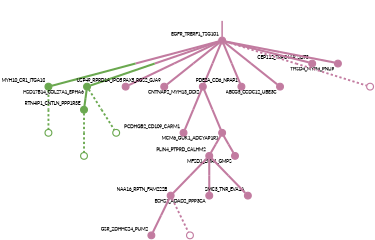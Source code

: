 strict digraph  {
graph[splines=false]; nodesep=0.7; rankdir=TB; ranksep=0.6; forcelabels=true; dpi=600; size=2.5;
0 [color="#6aa84fff", fillcolor="#6aa84fff", fixedsize=true, fontname=Lato, fontsize="12pt", height="0.25", label="", penwidth=3, shape=circle, style=filled, xlabel=MYH10_CR1_ITGA10];
19 [color="#6aa84fff", fillcolor="#6aa84fff", fixedsize=true, fontname=Lato, fontsize="12pt", height="0.25", label="", penwidth=3, shape=circle, style=solid, xlabel=""];
1 [color="#c27ba0ff", fillcolor="#c27ba0ff", fixedsize=true, fontname=Lato, fontsize="12pt", height="0.25", label="", penwidth=3, shape=circle, style=filled, xlabel=EGFR_TRERF1_TSG101];
3 [color="#6aa84fff", fillcolor="#6aa84fff", fixedsize=true, fontname=Lato, fontsize="12pt", height="0.25", label="", penwidth=3, shape=circle, style=filled, xlabel=HSD17B14_COL27A1_EPHA6];
4 [color="#c27ba0ff", fillcolor="#c27ba0ff", fixedsize=true, fontname=Lato, fontsize="12pt", height="0.25", label="", penwidth=3, shape=circle, style=filled, xlabel=USP49_RPRD1A_IPO5];
5 [color="#c27ba0ff", fillcolor="#c27ba0ff", fixedsize=true, fontname=Lato, fontsize="12pt", height="0.25", label="", penwidth=3, shape=circle, style=filled, xlabel=PAX5_RGS2_GJA9];
6 [color="#c27ba0ff", fillcolor="#c27ba0ff", fixedsize=true, fontname=Lato, fontsize="12pt", height="0.25", label="", penwidth=3, shape=circle, style=filled, xlabel=CNTNAP2_MYH13_DDI2];
8 [color="#c27ba0ff", fillcolor="#c27ba0ff", fixedsize=true, fontname=Lato, fontsize="12pt", height="0.25", label="", penwidth=3, shape=circle, style=filled, xlabel=PDE2A_CD6_NPAP1];
11 [color="#c27ba0ff", fillcolor="#c27ba0ff", fixedsize=true, fontname=Lato, fontsize="12pt", height="0.25", label="", penwidth=3, shape=circle, style=filled, xlabel=ABCG5_CCDC12_UBE3C];
14 [color="#c27ba0ff", fillcolor="#c27ba0ff", fixedsize=true, fontname=Lato, fontsize="12pt", height="0.25", label="", penwidth=3, shape=circle, style=filled, xlabel=CEP112_TRPC4AP_SLIT3];
16 [color="#c27ba0ff", fillcolor="#c27ba0ff", fixedsize=true, fontname=Lato, fontsize="12pt", height="0.25", label="", penwidth=3, shape=circle, style=filled, xlabel=THSD4_MYH4_PNLIP];
22 [color="#c27ba0ff", fillcolor="#c27ba0ff", fixedsize=true, fontname=Lato, fontsize="12pt", height="0.25", label="", penwidth=3, shape=circle, style=solid, xlabel=""];
15 [color="#6aa84fff", fillcolor="#6aa84fff", fixedsize=true, fontname=Lato, fontsize="12pt", height="0.25", label="", penwidth=3, shape=circle, style=filled, xlabel=RTN4IP1_CNTLN_PPP1R3E];
20 [color="#6aa84fff", fillcolor="#6aa84fff", fixedsize=true, fontname=Lato, fontsize="12pt", height="0.25", label="", penwidth=3, shape=circle, style=solid, xlabel=""];
2 [color="#c27ba0ff", fillcolor="#c27ba0ff", fixedsize=true, fontname=Lato, fontsize="12pt", height="0.25", label="", penwidth=3, shape=circle, style=filled, xlabel=PCDHGB2_CD109_CARM1];
9 [color="#c27ba0ff", fillcolor="#c27ba0ff", fixedsize=true, fontname=Lato, fontsize="12pt", height="0.25", label="", penwidth=3, shape=circle, style=filled, xlabel=MCM6_GUK1_ADCYAP1R1];
17 [color="#c27ba0ff", fillcolor="#c27ba0ff", fixedsize=true, fontname=Lato, fontsize="12pt", height="0.25", label="", penwidth=3, shape=circle, style=filled, xlabel=PLIN4_PTPRD_CALHM2];
18 [color="#c27ba0ff", fillcolor="#c27ba0ff", fixedsize=true, fontname=Lato, fontsize="12pt", height="0.25", label="", penwidth=3, shape=circle, style=filled, xlabel=MFSD1_EMR1_GMPS];
10 [color="#c27ba0ff", fillcolor="#c27ba0ff", fixedsize=true, fontname=Lato, fontsize="12pt", height="0.25", label="", penwidth=3, shape=circle, style=filled, xlabel=NAA16_RPTN_FAM222B];
12 [color="#c27ba0ff", fillcolor="#c27ba0ff", fixedsize=true, fontname=Lato, fontsize="12pt", height="0.25", label="", penwidth=3, shape=circle, style=filled, xlabel=GSR_ZDHHC24_PUM2];
23 [color="#c27ba0ff", fillcolor="#c27ba0ff", fixedsize=true, fontname=Lato, fontsize="12pt", height="0.25", label="", penwidth=3, shape=circle, style=solid, xlabel=""];
21 [color="#6aa84fff", fillcolor="#6aa84fff", fixedsize=true, fontname=Lato, fontsize="12pt", height="0.25", label="", penwidth=3, shape=circle, style=solid, xlabel=""];
7 [color="#c27ba0ff", fillcolor="#c27ba0ff", fixedsize=true, fontname=Lato, fontsize="12pt", height="0.25", label="", penwidth=3, shape=circle, style=filled, xlabel=ECHS1_ADAD2_PPP3CA];
13 [color="#c27ba0ff", fillcolor="#c27ba0ff", fixedsize=true, fontname=Lato, fontsize="12pt", height="0.25", label="", penwidth=3, shape=circle, style=filled, xlabel=SMC3_TNR_EVA1A];
normal [label="", penwidth=3, style=invis, xlabel=EGFR_TRERF1_TSG101];
0 -> 19  [arrowsize=0, color="#6aa84fff;0.5:#6aa84fff", minlen="2.0", penwidth=5, style=dashed];
1 -> 0  [arrowsize=0, color="#c27ba0ff;0.5:#6aa84fff", minlen="2.0", penwidth="5.5", style=solid];
1 -> 3  [arrowsize=0, color="#c27ba0ff;0.5:#6aa84fff", minlen="2.0", penwidth="5.5", style=solid];
1 -> 4  [arrowsize=0, color="#c27ba0ff;0.5:#c27ba0ff", minlen="2.0", penwidth="5.5", style=solid];
1 -> 5  [arrowsize=0, color="#c27ba0ff;0.5:#c27ba0ff", minlen="2.0", penwidth="5.5", style=solid];
1 -> 6  [arrowsize=0, color="#c27ba0ff;0.5:#c27ba0ff", minlen="2.0", penwidth="5.5", style=solid];
1 -> 8  [arrowsize=0, color="#c27ba0ff;0.5:#c27ba0ff", minlen="2.0", penwidth="5.5", style=solid];
1 -> 11  [arrowsize=0, color="#c27ba0ff;0.5:#c27ba0ff", minlen="2.0", penwidth="5.5", style=solid];
1 -> 14  [arrowsize=0, color="#c27ba0ff;0.5:#c27ba0ff", minlen="1.7999999523162842", penwidth="5.5", style=solid];
1 -> 16  [arrowsize=0, color="#c27ba0ff;0.5:#c27ba0ff", minlen="1.0", penwidth="5.5", style=solid];
1 -> 22  [arrowsize=0, color="#c27ba0ff;0.5:#c27ba0ff", minlen="2.0", penwidth=5, style=dashed];
3 -> 15  [arrowsize=0, color="#6aa84fff;0.5:#6aa84fff", minlen="1.399999976158142", penwidth="5.5", style=solid];
3 -> 20  [arrowsize=0, color="#6aa84fff;0.5:#6aa84fff", minlen="2.0", penwidth=5, style=dashed];
6 -> 2  [arrowsize=0, color="#c27ba0ff;0.5:#c27ba0ff", minlen="2.0", penwidth="5.5", style=solid];
6 -> 9  [arrowsize=0, color="#c27ba0ff;0.5:#c27ba0ff", minlen="2.0", penwidth="5.5", style=solid];
15 -> 21  [arrowsize=0, color="#6aa84fff;0.5:#6aa84fff", minlen="2.0", penwidth=5, style=dashed];
9 -> 17  [arrowsize=0, color="#c27ba0ff;0.5:#c27ba0ff", minlen="1.0", penwidth="5.5", style=solid];
9 -> 18  [arrowsize=0, color="#c27ba0ff;0.5:#c27ba0ff", minlen="1.0", penwidth="5.5", style=solid];
17 -> 7  [arrowsize=0, color="#c27ba0ff;0.5:#c27ba0ff", minlen="2.0", penwidth="5.5", style=solid];
17 -> 10  [arrowsize=0, color="#c27ba0ff;0.5:#c27ba0ff", minlen="2.0", penwidth="5.5", style=solid];
17 -> 13  [arrowsize=0, color="#c27ba0ff;0.5:#c27ba0ff", minlen="2.0", penwidth="5.5", style=solid];
10 -> 12  [arrowsize=0, color="#c27ba0ff;0.5:#c27ba0ff", minlen="2.0", penwidth="5.5", style=solid];
10 -> 23  [arrowsize=0, color="#c27ba0ff;0.5:#c27ba0ff", minlen="2.0", penwidth=5, style=dashed];
normal -> 1  [arrowsize=0, color="#c27ba0ff", label="", penwidth=4, style=solid];
}
